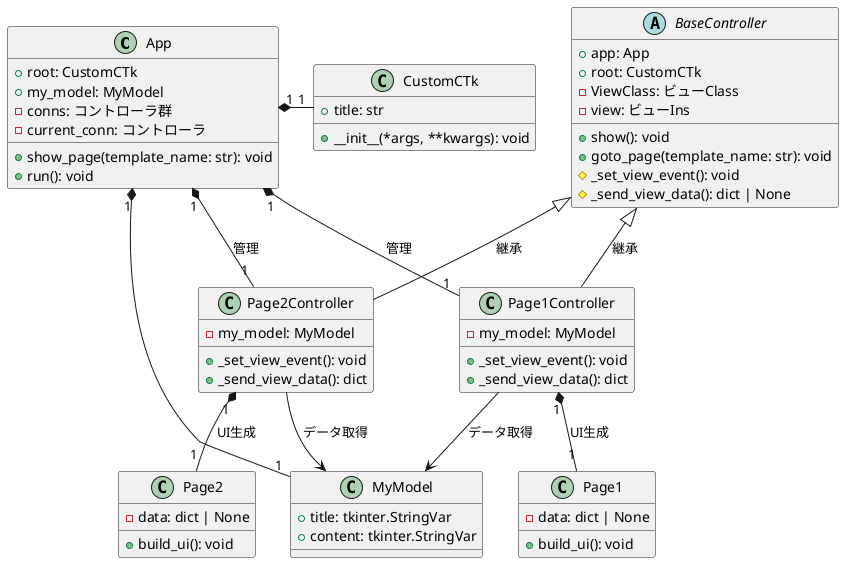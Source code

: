 @startuml test

!define CTk customtkinter.CTk
!define CTkFrame customtkinter.CTkFrame
!define StringVar tkinter.StringVar

class App {
    + root: CustomCTk
    + my_model: MyModel
    - conns: コントローラ群
    - current_conn: コントローラ
    + show_page(template_name: str): void
    + run(): void
}

class CustomCTk {
    + title: str
    + __init__(*args, **kwargs): void
}

abstract class BaseController {
    + app: App
    + root: CustomCTk
    - ViewClass: ビューClass
    - view: ビューIns
    + show(): void
    + goto_page(template_name: str): void
    # _set_view_event(): void
    # _send_view_data(): dict | None
}

class Page1Controller {
    - my_model: MyModel
    + _set_view_event(): void
    + _send_view_data(): dict
}

class Page2Controller {
    - my_model: MyModel
    + _set_view_event(): void
    + _send_view_data(): dict
}

class MyModel {
    + title: StringVar
    + content: StringVar
}

class Page1 {
    - data: dict | None
    + build_ui(): void
}

class Page2 {
    - data: dict | None
    + build_ui(): void
}

App "1" *-right- "1" CustomCTk
App "1" *-- "1" MyModel
Page1Controller --> MyModel : データ取得
Page2Controller --> MyModel : データ取得
BaseController <|-- Page1Controller : 継承
BaseController <|-- Page2Controller : 継承
App "1" *-- "1" Page1Controller : 管理
App "1" *-- "1" Page2Controller : 管理

Page1Controller "1" *-- "1" Page1 : UI生成
Page2Controller "1" *-- "1" Page2 : UI生成

@enduml
